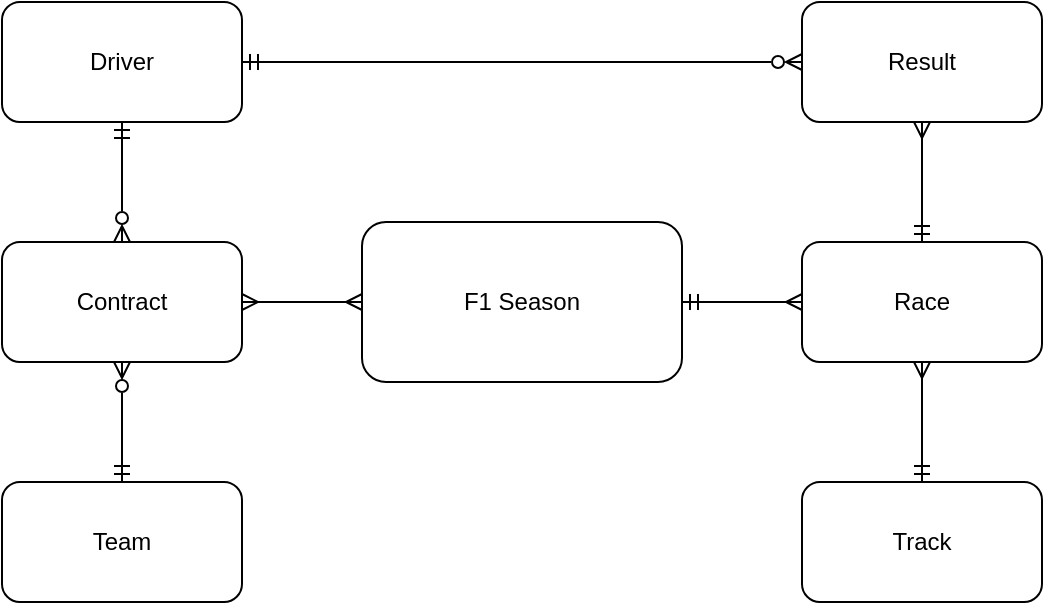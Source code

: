 <mxfile version="20.0.4" type="device"><diagram id="pDSA_ICPHRsLbt8T-iVx" name="Page-1"><mxGraphModel dx="924" dy="536" grid="1" gridSize="10" guides="1" tooltips="1" connect="1" arrows="1" fold="1" page="1" pageScale="1" pageWidth="827" pageHeight="1169" math="0" shadow="0"><root><mxCell id="0"/><mxCell id="1" parent="0"/><mxCell id="_3aL9od31y3hhSu7SJrh-39" style="edgeStyle=orthogonalEdgeStyle;rounded=0;orthogonalLoop=1;jettySize=auto;html=1;exitX=0;exitY=0.5;exitDx=0;exitDy=0;endArrow=ERmany;endFill=0;strokeWidth=1;startArrow=ERmany;startFill=0;" parent="1" source="_3aL9od31y3hhSu7SJrh-40" target="_3aL9od31y3hhSu7SJrh-44" edge="1"><mxGeometry relative="1" as="geometry"/></mxCell><mxCell id="_3aL9od31y3hhSu7SJrh-40" value="F1 Season&lt;br&gt;" style="rounded=1;whiteSpace=wrap;html=1;" parent="1" vertex="1"><mxGeometry x="320" y="160" width="160" height="80" as="geometry"/></mxCell><mxCell id="_3aL9od31y3hhSu7SJrh-41" value="Race&lt;br&gt;" style="rounded=1;whiteSpace=wrap;html=1;" parent="1" vertex="1"><mxGeometry x="540" y="170" width="120" height="60" as="geometry"/></mxCell><mxCell id="_3aL9od31y3hhSu7SJrh-42" value="Track" style="rounded=1;whiteSpace=wrap;html=1;" parent="1" vertex="1"><mxGeometry x="540" y="290" width="120" height="60" as="geometry"/></mxCell><mxCell id="_3aL9od31y3hhSu7SJrh-43" value="" style="endArrow=ERmany;html=1;rounded=0;entryX=0;entryY=0.5;entryDx=0;entryDy=0;exitX=1;exitY=0.5;exitDx=0;exitDy=0;endFill=0;strokeWidth=1;startArrow=ERmandOne;startFill=0;" parent="1" source="_3aL9od31y3hhSu7SJrh-40" target="_3aL9od31y3hhSu7SJrh-41" edge="1"><mxGeometry width="50" height="50" relative="1" as="geometry"><mxPoint x="390" y="260" as="sourcePoint"/><mxPoint x="440" y="210" as="targetPoint"/></mxGeometry></mxCell><mxCell id="_3aL9od31y3hhSu7SJrh-44" value="Contract&lt;br&gt;" style="rounded=1;whiteSpace=wrap;html=1;" parent="1" vertex="1"><mxGeometry x="140" y="170" width="120" height="60" as="geometry"/></mxCell><mxCell id="_3aL9od31y3hhSu7SJrh-46" value="Driver" style="rounded=1;whiteSpace=wrap;html=1;" parent="1" vertex="1"><mxGeometry x="140" y="50" width="120" height="60" as="geometry"/></mxCell><mxCell id="_3aL9od31y3hhSu7SJrh-47" value="" style="endArrow=ERmandOne;html=1;rounded=0;strokeWidth=1;endFill=0;startArrow=ERzeroToMany;startFill=0;" parent="1" source="_3aL9od31y3hhSu7SJrh-44" target="_3aL9od31y3hhSu7SJrh-46" edge="1"><mxGeometry width="50" height="50" relative="1" as="geometry"><mxPoint x="80" y="110" as="sourcePoint"/><mxPoint x="430" y="300" as="targetPoint"/></mxGeometry></mxCell><mxCell id="_3aL9od31y3hhSu7SJrh-48" value="" style="endArrow=ERmandOne;html=1;rounded=0;strokeWidth=1;endFill=0;startArrow=ERzeroToMany;startFill=0;" parent="1" source="_3aL9od31y3hhSu7SJrh-44" target="_3aL9od31y3hhSu7SJrh-49" edge="1"><mxGeometry width="50" height="50" relative="1" as="geometry"><mxPoint x="210" y="170" as="sourcePoint"/><mxPoint x="200" y="420" as="targetPoint"/></mxGeometry></mxCell><mxCell id="_3aL9od31y3hhSu7SJrh-49" value="Team" style="rounded=1;whiteSpace=wrap;html=1;" parent="1" vertex="1"><mxGeometry x="140" y="290" width="120" height="60" as="geometry"/></mxCell><mxCell id="_3aL9od31y3hhSu7SJrh-50" value="" style="endArrow=ERmandOne;html=1;rounded=0;strokeWidth=1;exitX=0.5;exitY=1;exitDx=0;exitDy=0;entryX=0.5;entryY=0;entryDx=0;entryDy=0;endFill=0;startArrow=ERmany;startFill=0;" parent="1" source="_3aL9od31y3hhSu7SJrh-41" target="_3aL9od31y3hhSu7SJrh-42" edge="1"><mxGeometry width="50" height="50" relative="1" as="geometry"><mxPoint x="380" y="370" as="sourcePoint"/><mxPoint x="430" y="320" as="targetPoint"/></mxGeometry></mxCell><mxCell id="_3aL9od31y3hhSu7SJrh-59" value="Result&lt;br&gt;" style="rounded=1;whiteSpace=wrap;html=1;" parent="1" vertex="1"><mxGeometry x="540" y="50" width="120" height="60" as="geometry"/></mxCell><mxCell id="_3aL9od31y3hhSu7SJrh-61" value="" style="endArrow=ERmany;html=1;rounded=0;strokeWidth=1;exitX=0.5;exitY=0;exitDx=0;exitDy=0;entryX=0.5;entryY=1;entryDx=0;entryDy=0;endFill=0;startArrow=ERmandOne;startFill=0;" parent="1" source="_3aL9od31y3hhSu7SJrh-41" target="_3aL9od31y3hhSu7SJrh-59" edge="1"><mxGeometry width="50" height="50" relative="1" as="geometry"><mxPoint x="520" y="260" as="sourcePoint"/><mxPoint x="520" y="310" as="targetPoint"/></mxGeometry></mxCell><mxCell id="5h_A8GrIA1DtwS_D2xtu-1" value="" style="endArrow=ERzeroToMany;html=1;rounded=0;endFill=0;startArrow=ERmandOne;startFill=0;" edge="1" parent="1" source="_3aL9od31y3hhSu7SJrh-46" target="_3aL9od31y3hhSu7SJrh-59"><mxGeometry width="50" height="50" relative="1" as="geometry"><mxPoint x="390" y="300" as="sourcePoint"/><mxPoint x="440" y="250" as="targetPoint"/></mxGeometry></mxCell></root></mxGraphModel></diagram></mxfile>